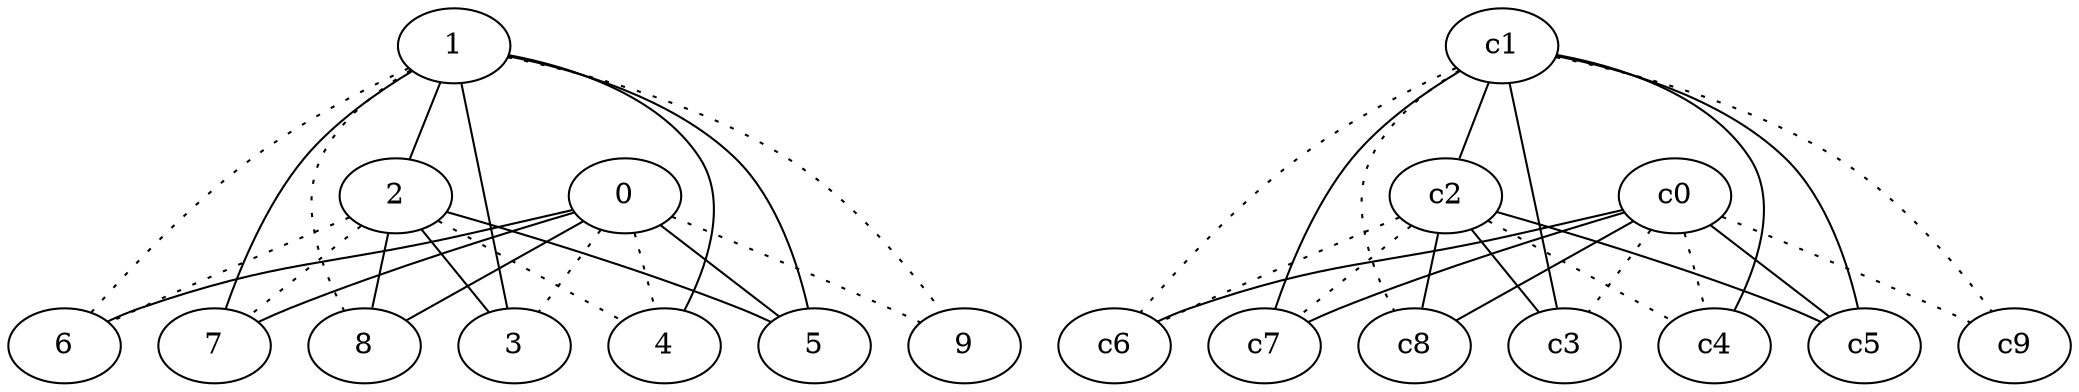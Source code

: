 graph {
a0[label=0];
a1[label=1];
a2[label=2];
a3[label=3];
a4[label=4];
a5[label=5];
a6[label=6];
a7[label=7];
a8[label=8];
a9[label=9];
a0 -- a3 [style=dotted];
a0 -- a4 [style=dotted];
a0 -- a5;
a0 -- a6;
a0 -- a7;
a0 -- a8;
a0 -- a9 [style=dotted];
a1 -- a2;
a1 -- a3;
a1 -- a4;
a1 -- a5;
a1 -- a6 [style=dotted];
a1 -- a7;
a1 -- a8 [style=dotted];
a1 -- a9 [style=dotted];
a2 -- a3;
a2 -- a4 [style=dotted];
a2 -- a5;
a2 -- a6 [style=dotted];
a2 -- a7 [style=dotted];
a2 -- a8;
c0 -- c3 [style=dotted];
c0 -- c4 [style=dotted];
c0 -- c5;
c0 -- c6;
c0 -- c7;
c0 -- c8;
c0 -- c9 [style=dotted];
c1 -- c2;
c1 -- c3;
c1 -- c4;
c1 -- c5;
c1 -- c6 [style=dotted];
c1 -- c7;
c1 -- c8 [style=dotted];
c1 -- c9 [style=dotted];
c2 -- c3;
c2 -- c4 [style=dotted];
c2 -- c5;
c2 -- c6 [style=dotted];
c2 -- c7 [style=dotted];
c2 -- c8;
}

